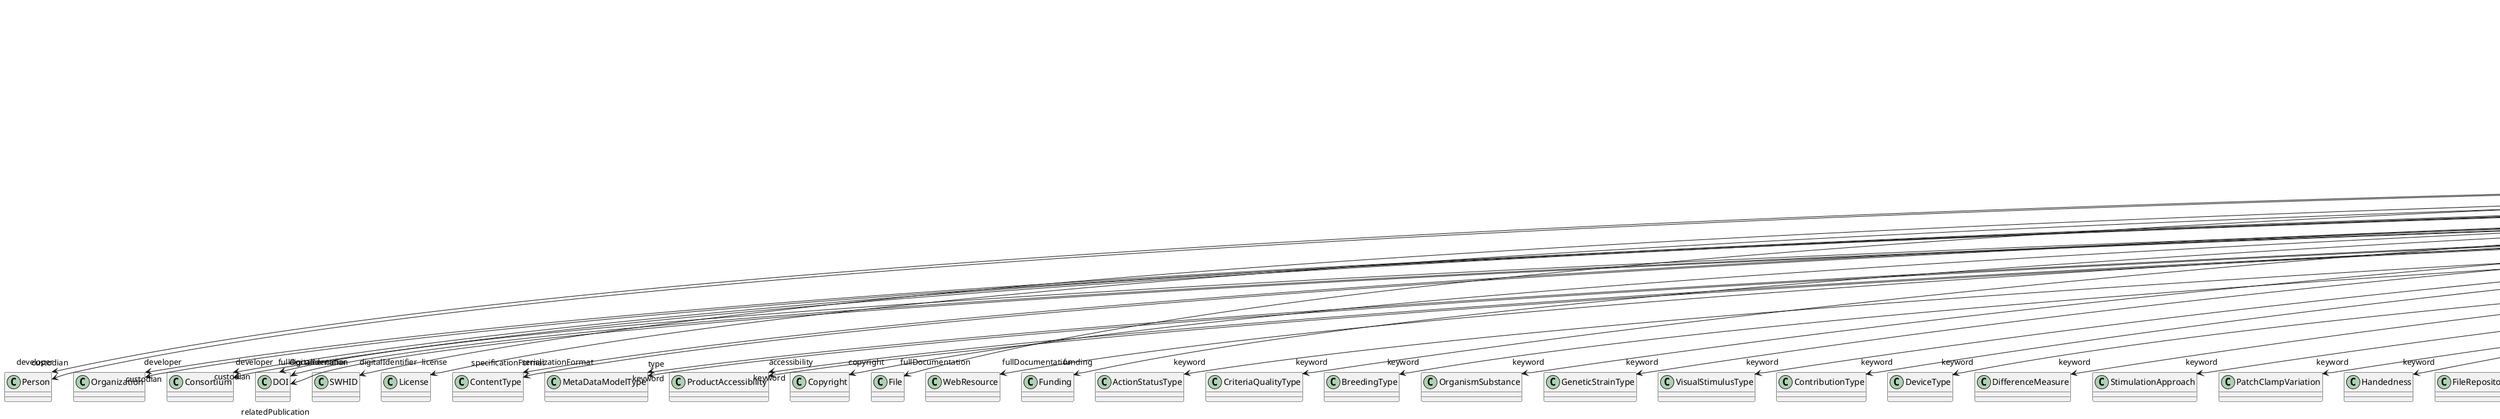 @startuml
class MetaDataModelVersion {
+developer
+digitalIdentifier
+isAlternativeVersionOf
+isNewVersionOf
+license
+serializationFormat
+specificationFormat
+type
+accessibility
+copyright
+custodian
+description
+fullDocumentation
+fullName
+funding
+homepage
+howToCite
+keyword
+otherContribution
+relatedPublication
+releaseDate
+repository
+shortName
+supportChannel
+versionIdentifier
+versionInnovation

}
MetaDataModelVersion -d-> "developer" Person
MetaDataModelVersion -d-> "developer" Organization
MetaDataModelVersion -d-> "developer" Consortium
MetaDataModelVersion -d-> "digitalIdentifier" DOI
MetaDataModelVersion -d-> "digitalIdentifier" SWHID
MetaDataModelVersion -d-> "isAlternativeVersionOf" MetaDataModelVersion
MetaDataModelVersion -d-> "isNewVersionOf" MetaDataModelVersion
MetaDataModelVersion -d-> "license" License
MetaDataModelVersion -d-> "serializationFormat" ContentType
MetaDataModelVersion -d-> "specificationFormat" ContentType
MetaDataModelVersion -d-> "type" MetaDataModelType
MetaDataModelVersion -d-> "accessibility" ProductAccessibility
MetaDataModelVersion -d-> "copyright" Copyright
MetaDataModelVersion -d-> "custodian" Person
MetaDataModelVersion -d-> "custodian" Organization
MetaDataModelVersion -d-> "custodian" Consortium
MetaDataModelVersion -d-> "fullDocumentation" DOI
MetaDataModelVersion -d-> "fullDocumentation" File
MetaDataModelVersion -d-> "fullDocumentation" WebResource
MetaDataModelVersion -d-> "funding" Funding
MetaDataModelVersion -d-> "keyword" ActionStatusType
MetaDataModelVersion -d-> "keyword" CriteriaQualityType
MetaDataModelVersion -d-> "keyword" BreedingType
MetaDataModelVersion -d-> "keyword" OrganismSubstance
MetaDataModelVersion -d-> "keyword" GeneticStrainType
MetaDataModelVersion -d-> "keyword" VisualStimulusType
MetaDataModelVersion -d-> "keyword" ContributionType
MetaDataModelVersion -d-> "keyword" DeviceType
MetaDataModelVersion -d-> "keyword" ProductAccessibility
MetaDataModelVersion -d-> "keyword" DifferenceMeasure
MetaDataModelVersion -d-> "keyword" StimulationApproach
MetaDataModelVersion -d-> "keyword" PatchClampVariation
MetaDataModelVersion -d-> "keyword" Handedness
MetaDataModelVersion -d-> "keyword" FileRepositoryType
MetaDataModelVersion -d-> "keyword" MetaDataModelType
MetaDataModelVersion -d-> "keyword" Technique
MetaDataModelVersion -d-> "keyword" SoftwareApplicationCategory
MetaDataModelVersion -d-> "keyword" AnatomicalIdentificationType
MetaDataModelVersion -d-> "keyword" OperatingSystem
MetaDataModelVersion -d-> "keyword" OperatingDevice
MetaDataModelVersion -d-> "keyword" AnatomicalPlane
MetaDataModelVersion -d-> "keyword" CranialWindowConstructionType
MetaDataModelVersion -d-> "keyword" BiologicalSex
MetaDataModelVersion -d-> "keyword" SoftwareFeature
MetaDataModelVersion -d-> "keyword" UnitOfMeasurement
MetaDataModelVersion -d-> "keyword" QualitativeOverlap
MetaDataModelVersion -d-> "keyword" Laterality
MetaDataModelVersion -d-> "keyword" Organ
MetaDataModelVersion -d-> "keyword" FileUsageRole
MetaDataModelVersion -d-> "keyword" AnatomicalAxesOrientation
MetaDataModelVersion -d-> "keyword" ElectricalStimulusType
MetaDataModelVersion -d-> "keyword" TactileStimulusType
MetaDataModelVersion -d-> "keyword" BiologicalOrder
MetaDataModelVersion -d-> "keyword" SetupType
MetaDataModelVersion -d-> "keyword" CellType
MetaDataModelVersion -d-> "keyword" DataType
MetaDataModelVersion -d-> "keyword" MolecularEntity
MetaDataModelVersion -d-> "keyword" ProgrammingLanguage
MetaDataModelVersion -d-> "keyword" ModelAbstractionLevel
MetaDataModelVersion -d-> "keyword" StimulationTechnique
MetaDataModelVersion -d-> "keyword" CellCultureType
MetaDataModelVersion -d-> "keyword" AuditoryStimulusType
MetaDataModelVersion -d-> "keyword" ModelScope
MetaDataModelVersion -d-> "keyword" GustatoryStimulusType
MetaDataModelVersion -d-> "keyword" TermSuggestion
MetaDataModelVersion -d-> "keyword" OrganismSystem
MetaDataModelVersion -d-> "keyword" Terminology
MetaDataModelVersion -d-> "keyword" LearningResourceType
MetaDataModelVersion -d-> "keyword" Language
MetaDataModelVersion -d-> "keyword" SubjectAttribute
MetaDataModelVersion -d-> "keyword" OpticalStimulusType
MetaDataModelVersion -d-> "keyword" Species
MetaDataModelVersion -d-> "keyword" Disease
MetaDataModelVersion -d-> "keyword" AnnotationType
MetaDataModelVersion -d-> "keyword" AnnotationCriteriaType
MetaDataModelVersion -d-> "keyword" AgeCategory
MetaDataModelVersion -d-> "keyword" TissueSampleAttribute
MetaDataModelVersion -d-> "keyword" UBERONParcellation
MetaDataModelVersion -d-> "keyword" AtlasType
MetaDataModelVersion -d-> "keyword" PreparationType
MetaDataModelVersion -d-> "keyword" MeasuredQuantity
MetaDataModelVersion -d-> "keyword" AnalysisTechnique
MetaDataModelVersion -d-> "keyword" SubcellularEntity
MetaDataModelVersion -d-> "keyword" EducationalLevel
MetaDataModelVersion -d-> "keyword" ChemicalMixtureType
MetaDataModelVersion -d-> "keyword" TissueSampleType
MetaDataModelVersion -d-> "keyword" Service
MetaDataModelVersion -d-> "keyword" ExperimentalApproach
MetaDataModelVersion -d-> "keyword" Colormap
MetaDataModelVersion -d-> "keyword" OlfactoryStimulusType
MetaDataModelVersion -d-> "keyword" CranialWindowReinforcementType
MetaDataModelVersion -d-> "keyword" TypeOfUncertainty
MetaDataModelVersion -d-> "keyword" EthicsAssessment
MetaDataModelVersion -d-> "keyword" FileBundleGrouping
MetaDataModelVersion -d-> "keyword" SemanticDataType
MetaDataModelVersion -d-> "keyword" DiseaseModel
MetaDataModelVersion -d-> "otherContribution" Contribution
MetaDataModelVersion -d-> "relatedPublication" Chapter
MetaDataModelVersion -d-> "relatedPublication" ScholarlyArticle
MetaDataModelVersion -d-> "relatedPublication" Book
MetaDataModelVersion -d-> "relatedPublication" HANDLE
MetaDataModelVersion -d-> "relatedPublication" DOI
MetaDataModelVersion -d-> "relatedPublication" ISBN
MetaDataModelVersion -d-> "relatedPublication" ISSN
MetaDataModelVersion -d-> "repository" FileRepository

@enduml